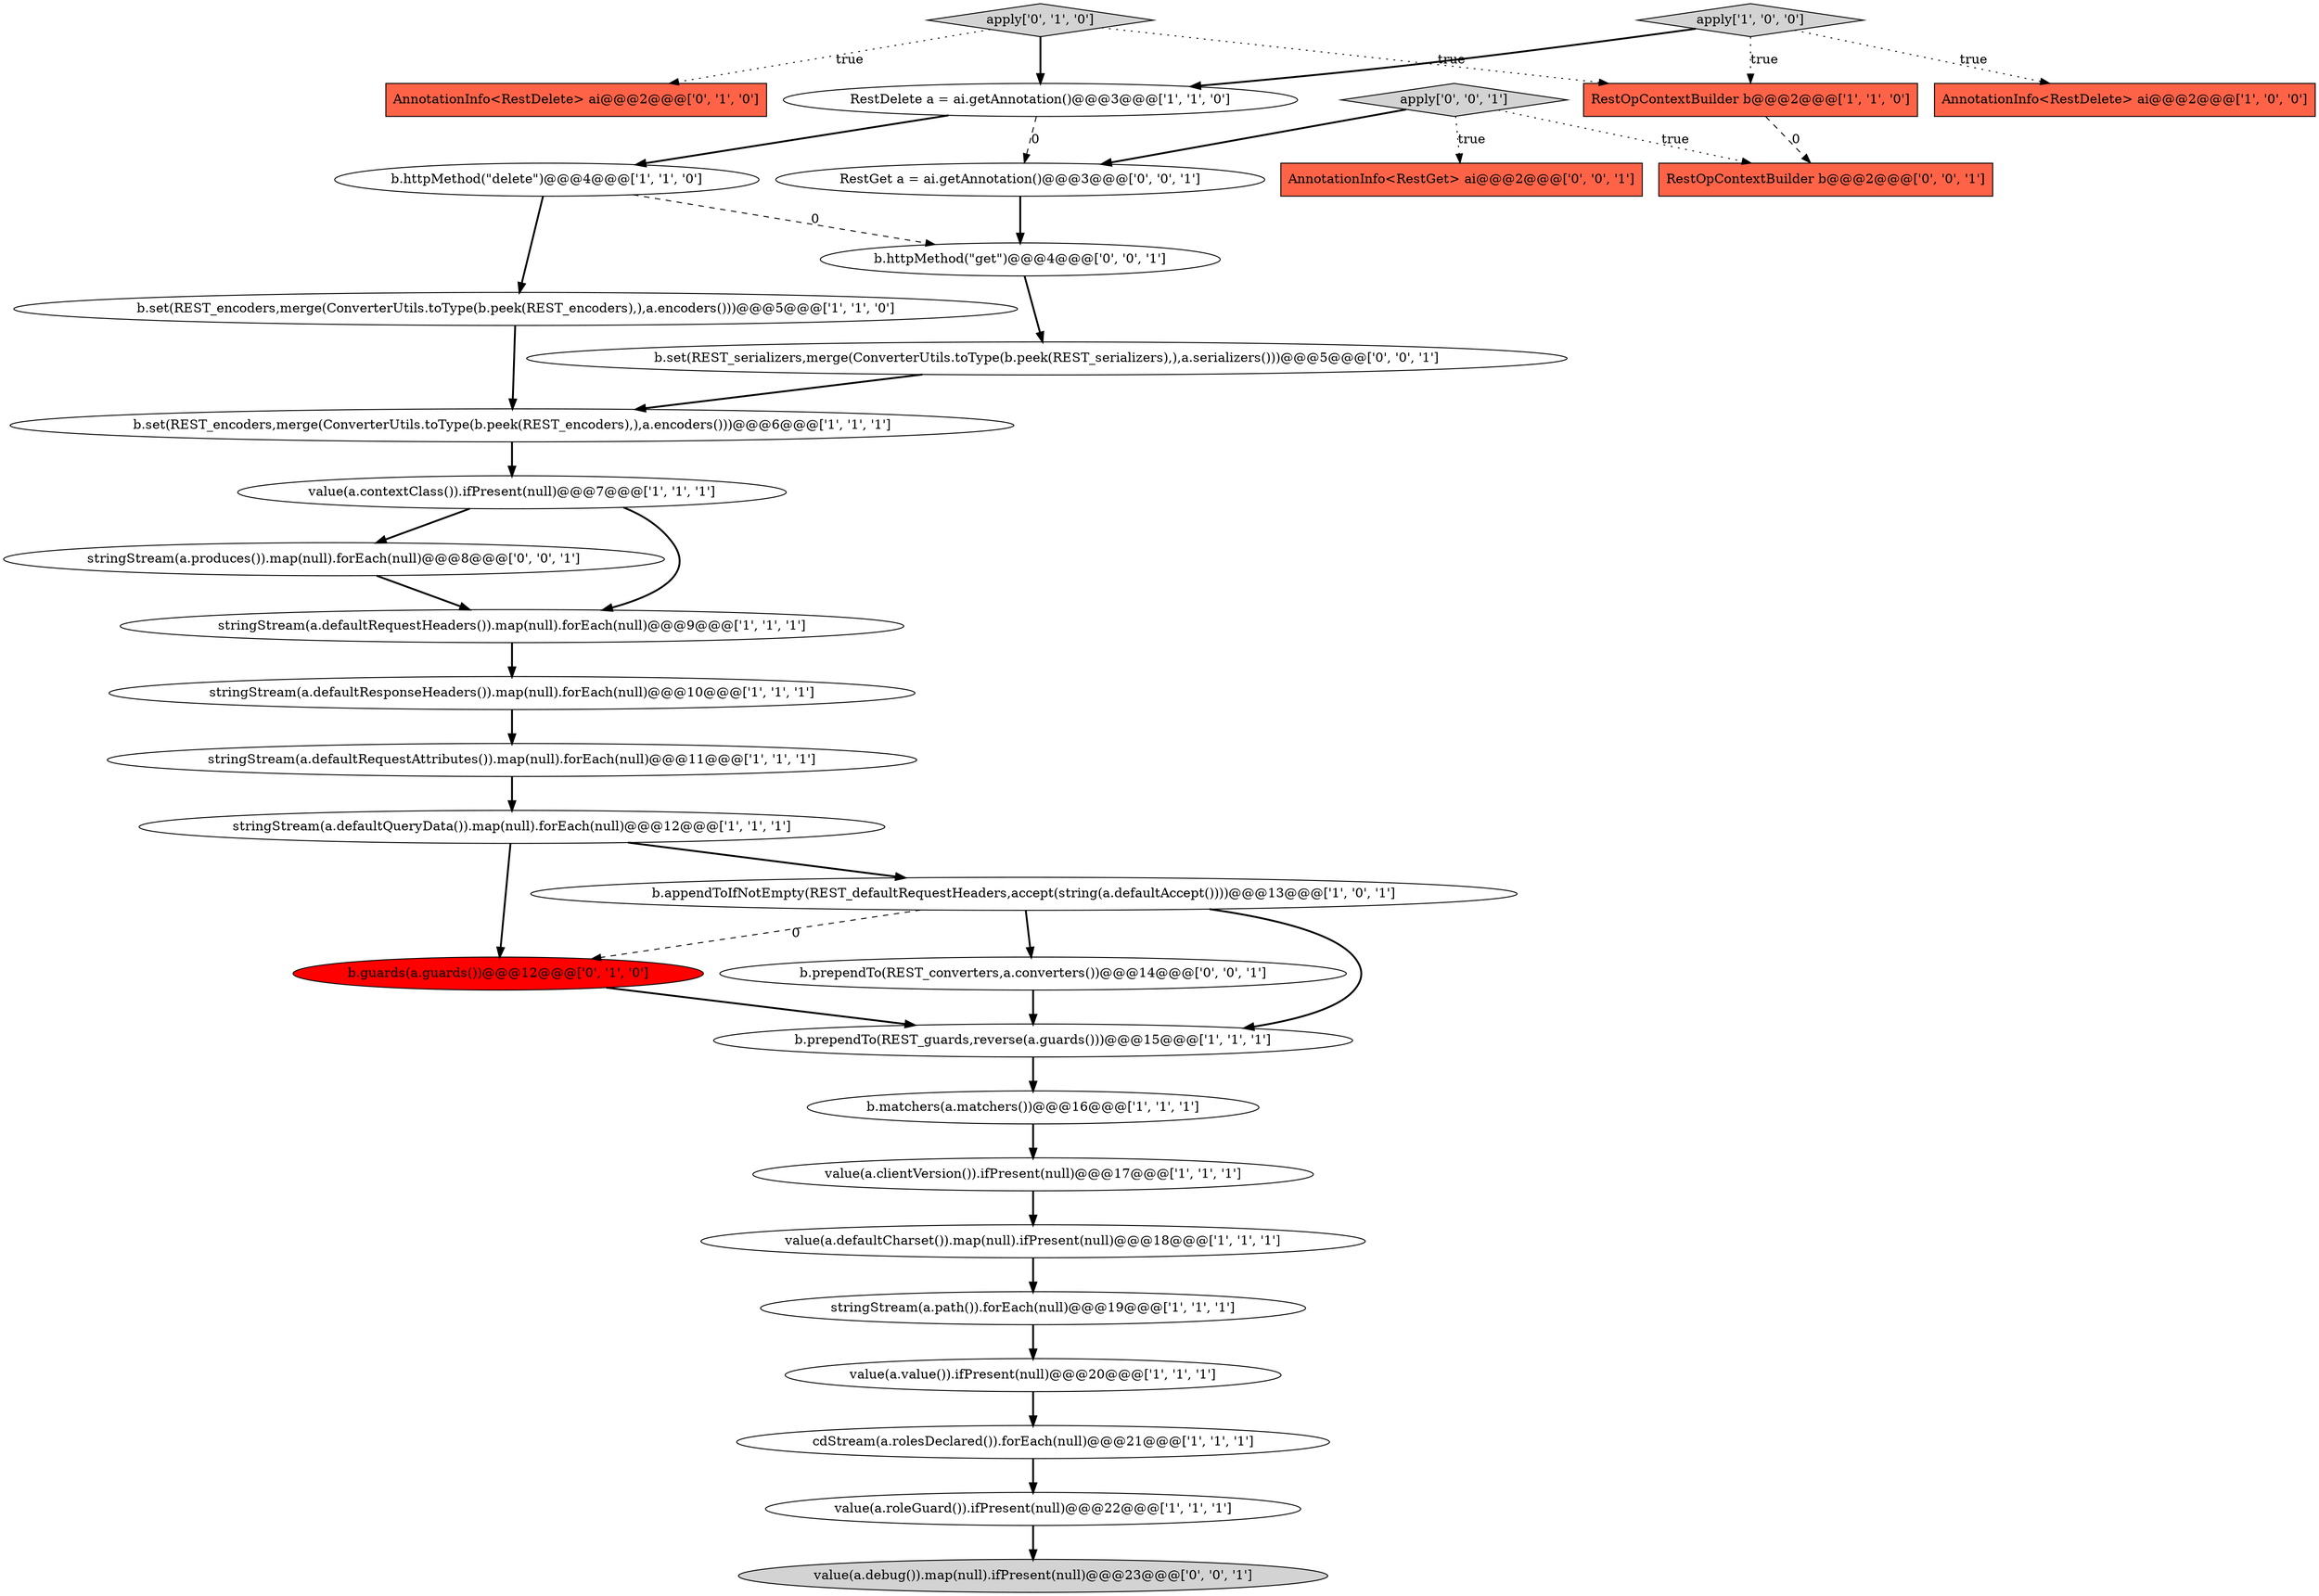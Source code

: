 digraph {
30 [style = filled, label = "b.set(REST_serializers,merge(ConverterUtils.toType(b.peek(REST_serializers),),a.serializers()))@@@5@@@['0', '0', '1']", fillcolor = white, shape = ellipse image = "AAA0AAABBB3BBB"];
31 [style = filled, label = "b.prependTo(REST_converters,a.converters())@@@14@@@['0', '0', '1']", fillcolor = white, shape = ellipse image = "AAA0AAABBB3BBB"];
4 [style = filled, label = "cdStream(a.rolesDeclared()).forEach(null)@@@21@@@['1', '1', '1']", fillcolor = white, shape = ellipse image = "AAA0AAABBB1BBB"];
6 [style = filled, label = "b.httpMethod(\"delete\")@@@4@@@['1', '1', '0']", fillcolor = white, shape = ellipse image = "AAA0AAABBB1BBB"];
23 [style = filled, label = "b.guards(a.guards())@@@12@@@['0', '1', '0']", fillcolor = red, shape = ellipse image = "AAA1AAABBB2BBB"];
13 [style = filled, label = "stringStream(a.defaultRequestAttributes()).map(null).forEach(null)@@@11@@@['1', '1', '1']", fillcolor = white, shape = ellipse image = "AAA0AAABBB1BBB"];
9 [style = filled, label = "value(a.clientVersion()).ifPresent(null)@@@17@@@['1', '1', '1']", fillcolor = white, shape = ellipse image = "AAA0AAABBB1BBB"];
24 [style = filled, label = "AnnotationInfo<RestGet> ai@@@2@@@['0', '0', '1']", fillcolor = tomato, shape = box image = "AAA0AAABBB3BBB"];
7 [style = filled, label = "stringStream(a.defaultQueryData()).map(null).forEach(null)@@@12@@@['1', '1', '1']", fillcolor = white, shape = ellipse image = "AAA0AAABBB1BBB"];
5 [style = filled, label = "AnnotationInfo<RestDelete> ai@@@2@@@['1', '0', '0']", fillcolor = tomato, shape = box image = "AAA0AAABBB1BBB"];
29 [style = filled, label = "stringStream(a.produces()).map(null).forEach(null)@@@8@@@['0', '0', '1']", fillcolor = white, shape = ellipse image = "AAA0AAABBB3BBB"];
3 [style = filled, label = "b.matchers(a.matchers())@@@16@@@['1', '1', '1']", fillcolor = white, shape = ellipse image = "AAA0AAABBB1BBB"];
1 [style = filled, label = "value(a.contextClass()).ifPresent(null)@@@7@@@['1', '1', '1']", fillcolor = white, shape = ellipse image = "AAA0AAABBB1BBB"];
8 [style = filled, label = "RestOpContextBuilder b@@@2@@@['1', '1', '0']", fillcolor = tomato, shape = box image = "AAA0AAABBB1BBB"];
17 [style = filled, label = "b.set(REST_encoders,merge(ConverterUtils.toType(b.peek(REST_encoders),),a.encoders()))@@@6@@@['1', '1', '1']", fillcolor = white, shape = ellipse image = "AAA0AAABBB1BBB"];
14 [style = filled, label = "b.set(REST_encoders,merge(ConverterUtils.toType(b.peek(REST_encoders),),a.encoders()))@@@5@@@['1', '1', '0']", fillcolor = white, shape = ellipse image = "AAA0AAABBB1BBB"];
32 [style = filled, label = "RestOpContextBuilder b@@@2@@@['0', '0', '1']", fillcolor = tomato, shape = box image = "AAA0AAABBB3BBB"];
15 [style = filled, label = "b.prependTo(REST_guards,reverse(a.guards()))@@@15@@@['1', '1', '1']", fillcolor = white, shape = ellipse image = "AAA0AAABBB1BBB"];
16 [style = filled, label = "stringStream(a.defaultResponseHeaders()).map(null).forEach(null)@@@10@@@['1', '1', '1']", fillcolor = white, shape = ellipse image = "AAA0AAABBB1BBB"];
28 [style = filled, label = "b.httpMethod(\"get\")@@@4@@@['0', '0', '1']", fillcolor = white, shape = ellipse image = "AAA0AAABBB3BBB"];
12 [style = filled, label = "RestDelete a = ai.getAnnotation()@@@3@@@['1', '1', '0']", fillcolor = white, shape = ellipse image = "AAA0AAABBB1BBB"];
26 [style = filled, label = "RestGet a = ai.getAnnotation()@@@3@@@['0', '0', '1']", fillcolor = white, shape = ellipse image = "AAA0AAABBB3BBB"];
10 [style = filled, label = "value(a.value()).ifPresent(null)@@@20@@@['1', '1', '1']", fillcolor = white, shape = ellipse image = "AAA0AAABBB1BBB"];
21 [style = filled, label = "AnnotationInfo<RestDelete> ai@@@2@@@['0', '1', '0']", fillcolor = tomato, shape = box image = "AAA0AAABBB2BBB"];
22 [style = filled, label = "apply['0', '1', '0']", fillcolor = lightgray, shape = diamond image = "AAA0AAABBB2BBB"];
18 [style = filled, label = "value(a.roleGuard()).ifPresent(null)@@@22@@@['1', '1', '1']", fillcolor = white, shape = ellipse image = "AAA0AAABBB1BBB"];
2 [style = filled, label = "stringStream(a.defaultRequestHeaders()).map(null).forEach(null)@@@9@@@['1', '1', '1']", fillcolor = white, shape = ellipse image = "AAA0AAABBB1BBB"];
19 [style = filled, label = "apply['1', '0', '0']", fillcolor = lightgray, shape = diamond image = "AAA0AAABBB1BBB"];
20 [style = filled, label = "b.appendToIfNotEmpty(REST_defaultRequestHeaders,accept(string(a.defaultAccept())))@@@13@@@['1', '0', '1']", fillcolor = white, shape = ellipse image = "AAA0AAABBB1BBB"];
25 [style = filled, label = "value(a.debug()).map(null).ifPresent(null)@@@23@@@['0', '0', '1']", fillcolor = lightgray, shape = ellipse image = "AAA0AAABBB3BBB"];
11 [style = filled, label = "value(a.defaultCharset()).map(null).ifPresent(null)@@@18@@@['1', '1', '1']", fillcolor = white, shape = ellipse image = "AAA0AAABBB1BBB"];
0 [style = filled, label = "stringStream(a.path()).forEach(null)@@@19@@@['1', '1', '1']", fillcolor = white, shape = ellipse image = "AAA0AAABBB1BBB"];
27 [style = filled, label = "apply['0', '0', '1']", fillcolor = lightgray, shape = diamond image = "AAA0AAABBB3BBB"];
22->21 [style = dotted, label="true"];
16->13 [style = bold, label=""];
27->32 [style = dotted, label="true"];
30->17 [style = bold, label=""];
9->11 [style = bold, label=""];
17->1 [style = bold, label=""];
28->30 [style = bold, label=""];
19->12 [style = bold, label=""];
23->15 [style = bold, label=""];
8->32 [style = dashed, label="0"];
14->17 [style = bold, label=""];
4->18 [style = bold, label=""];
20->31 [style = bold, label=""];
27->24 [style = dotted, label="true"];
7->20 [style = bold, label=""];
15->3 [style = bold, label=""];
12->6 [style = bold, label=""];
31->15 [style = bold, label=""];
19->8 [style = dotted, label="true"];
6->14 [style = bold, label=""];
3->9 [style = bold, label=""];
12->26 [style = dashed, label="0"];
6->28 [style = dashed, label="0"];
0->10 [style = bold, label=""];
11->0 [style = bold, label=""];
29->2 [style = bold, label=""];
22->8 [style = dotted, label="true"];
13->7 [style = bold, label=""];
22->12 [style = bold, label=""];
7->23 [style = bold, label=""];
20->23 [style = dashed, label="0"];
18->25 [style = bold, label=""];
10->4 [style = bold, label=""];
19->5 [style = dotted, label="true"];
1->2 [style = bold, label=""];
26->28 [style = bold, label=""];
1->29 [style = bold, label=""];
20->15 [style = bold, label=""];
27->26 [style = bold, label=""];
2->16 [style = bold, label=""];
}
